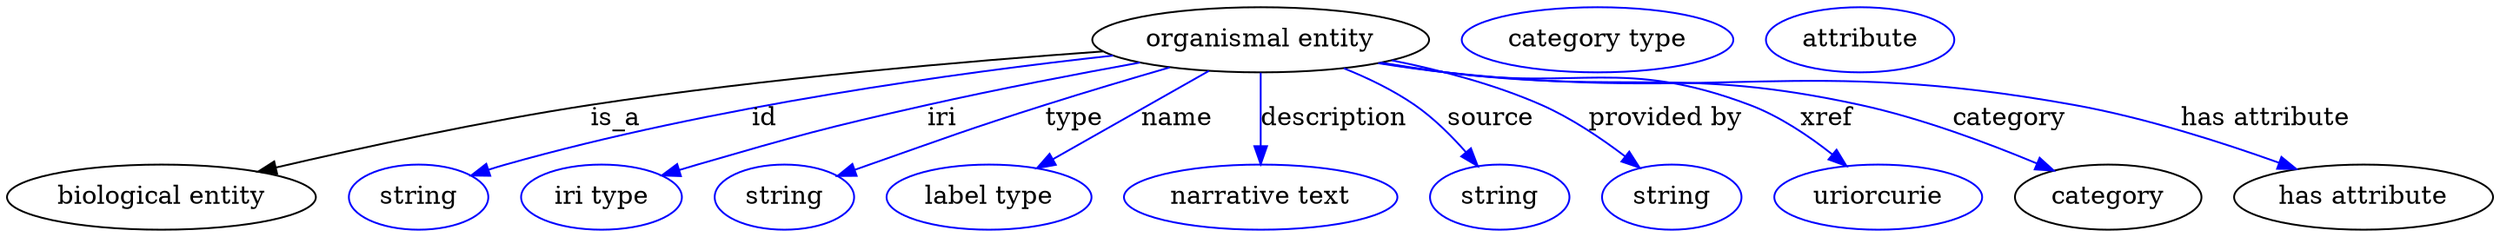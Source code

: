 digraph {
	graph [bb="0,0,1371.6,123"];
	node [label="\N"];
	"organismal entity"	[height=0.5,
		label="organismal entity",
		pos="691.14,105",
		width=2.5817];
	"biological entity"	[height=0.5,
		pos="85.142,18",
		width=2.3651];
	"organismal entity" -> "biological entity"	[label=is_a,
		lp="335.14,61.5",
		pos="e,138.25,32.071 604.08,98.589 528.88,93.243 417.46,83.709 321.14,69 262,59.969 195.39,45.449 148.05,34.378"];
	id	[color=blue,
		height=0.5,
		label=string,
		pos="226.14,18",
		width=1.0652];
	"organismal entity" -> id	[color=blue,
		label=id,
		lp="417.14,61.5",
		pos="e,255.14,29.948 609.62,96.271 524.68,86.932 388.31,68.302 274.14,36 271.04,35.121 267.84,34.148 264.65,33.124",
		style=solid];
	iri	[color=blue,
		height=0.5,
		label="iri type",
		pos="327.14,18",
		width=1.2277];
	"organismal entity" -> iri	[color=blue,
		label=iri,
		lp="515.14,61.5",
		pos="e,360.77,29.865 624.49,92.452 589.44,86.096 545.84,77.737 507.14,69 450.68,56.251 436.77,52.03 381.14,36 377.63,34.988 374,33.911 \
370.36,32.81",
		style=solid];
	type	[color=blue,
		height=0.5,
		label=string,
		pos="428.14,18",
		width=1.0652];
	"organismal entity" -> type	[color=blue,
		label=type,
		lp="588.14,61.5",
		pos="e,457.45,29.697 641.21,89.818 619.87,83.627 594.72,76.158 572.14,69 528.73,55.239 518.11,51.079 475.14,36 472.46,35.057 469.69,34.077 \
466.9,33.084",
		style=solid];
	name	[color=blue,
		height=0.5,
		label="label type",
		pos="541.14,18",
		width=1.5707];
	"organismal entity" -> name	[color=blue,
		label=name,
		lp="645.14,61.5",
		pos="e,567.59,33.988 662.58,87.812 638.09,73.938 602.72,53.896 576.47,39.017",
		style=solid];
	description	[color=blue,
		height=0.5,
		label="narrative text",
		pos="691.14,18",
		width=2.0943];
	"organismal entity" -> description	[color=blue,
		label=description,
		lp="731.64,61.5",
		pos="e,691.14,36.175 691.14,86.799 691.14,75.163 691.14,59.548 691.14,46.237",
		style=solid];
	source	[color=blue,
		height=0.5,
		label=string,
		pos="823.14,18",
		width=1.0652];
	"organismal entity" -> source	[color=blue,
		label=source,
		lp="818.14,61.5",
		pos="e,811.02,35.129 737.09,89.218 750.3,83.897 764.32,77.151 776.14,69 786.61,61.784 796.52,51.893 804.52,42.813",
		style=solid];
	"provided by"	[color=blue,
		height=0.5,
		label=string,
		pos="918.14,18",
		width=1.0652];
	"organismal entity" -> "provided by"	[color=blue,
		label="provided by",
		lp="914.64,61.5",
		pos="e,900.66,34.036 763.58,93.624 790.26,88.269 820.26,80.389 846.14,69 862.71,61.709 879.43,50.399 892.58,40.379",
		style=solid];
	xref	[color=blue,
		height=0.5,
		label=uriorcurie,
		pos="1032.1,18",
		width=1.5887];
	"organismal entity" -> xref	[color=blue,
		label=xref,
		lp="1003.6,61.5",
		pos="e,1014.6,35.185 757.45,92.372 769.31,90.456 781.58,88.581 793.14,87 867.54,76.823 890.87,95.464 961.14,69 977.69,62.768 993.98,51.748 \
1006.8,41.638",
		style=solid];
	category	[height=0.5,
		pos="1159.1,18",
		width=1.4263];
	"organismal entity" -> category	[color=blue,
		label=category,
		lp="1104.6,61.5",
		pos="e,1129.1,32.655 756.86,92.186 768.91,90.267 781.38,88.44 793.14,87 894.48,74.596 922.38,90.7 1022.1,69 1056,61.642 1092.7,47.884 \
1119.7,36.659",
		style=solid];
	"has attribute"	[height=0.5,
		pos="1300.1,18",
		width=1.9859];
	"organismal entity" -> "has attribute"	[color=blue,
		label="has attribute",
		lp="1246.1,61.5",
		pos="e,1263,33.539 756.01,92.057 768.31,90.114 781.1,88.312 793.14,87 946.66,70.279 988.14,96.246 1140.1,69 1179.2,61.997 1222.1,48.264 \
1253.6,36.959",
		style=solid];
	"named thing_category"	[color=blue,
		height=0.5,
		label="category type",
		pos="877.14,105",
		width=2.0762];
	"organismal entity_has attribute"	[color=blue,
		height=0.5,
		label=attribute,
		pos="1022.1,105",
		width=1.4443];
}
